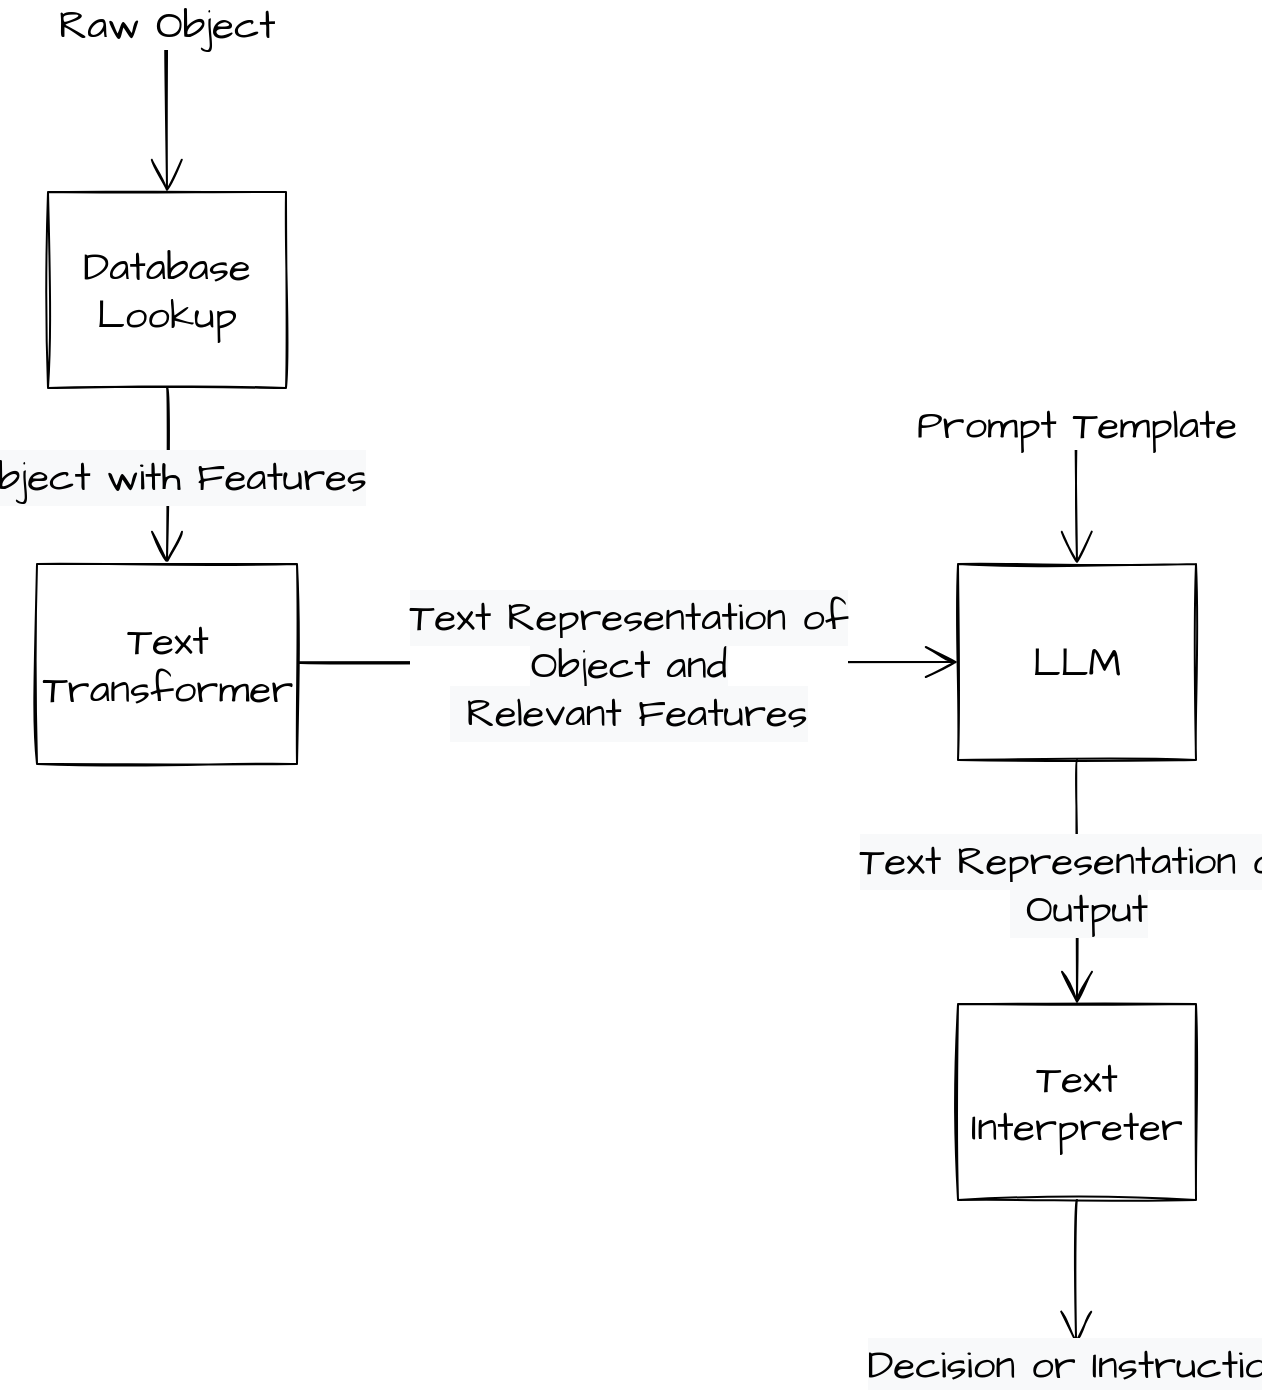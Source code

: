 <mxfile version="21.3.0" type="device" pages="5">
  <diagram id="XVRWECPwFsZ3XNQlCZNJ" name="Textification">
    <mxGraphModel dx="3244" dy="1973" grid="1" gridSize="10" guides="1" tooltips="1" connect="1" arrows="1" fold="1" page="1" pageScale="1" pageWidth="850" pageHeight="1100" math="0" shadow="0">
      <root>
        <mxCell id="0" />
        <mxCell id="1" parent="0" />
        <mxCell id="50K2IJPDEkA-YNfh52wV-1" value="Database Lookup" style="rounded=0;whiteSpace=wrap;html=1;sketch=1;hachureGap=4;pointerEvents=0;fontFamily=Architects Daughter;fontSource=https%3A%2F%2Ffonts.googleapis.com%2Fcss%3Ffamily%3DArchitects%2BDaughter;fontSize=20;" parent="1" vertex="1">
          <mxGeometry x="-940" y="84" width="119" height="98" as="geometry" />
        </mxCell>
        <mxCell id="50K2IJPDEkA-YNfh52wV-2" style="edgeStyle=none;curved=1;rounded=0;sketch=1;hachureGap=4;orthogonalLoop=1;jettySize=auto;html=1;fontFamily=Architects Daughter;fontSource=https%3A%2F%2Ffonts.googleapis.com%2Fcss%3Ffamily%3DArchitects%2BDaughter;fontSize=16;endArrow=open;startSize=14;endSize=14;sourcePerimeterSpacing=8;targetPerimeterSpacing=8;exitX=1;exitY=0.5;exitDx=0;exitDy=0;entryX=0;entryY=0.5;entryDx=0;entryDy=0;" parent="1" target="fdR8Vzslrn4IszSsQd6t-5" edge="1">
          <mxGeometry relative="1" as="geometry">
            <mxPoint x="-821" y="319.09" as="sourcePoint" />
            <mxPoint x="-273.5" y="319.98" as="targetPoint" />
          </mxGeometry>
        </mxCell>
        <mxCell id="fdR8Vzslrn4IszSsQd6t-6" value="&lt;span style=&quot;font-family: &amp;#34;architects daughter&amp;#34; ; font-size: 20px ; background-color: rgb(248 , 249 , 250)&quot;&gt;Text Representation of&lt;br&gt;Object and&lt;br&gt;&amp;nbsp;Relevant Features&lt;/span&gt;" style="edgeLabel;html=1;align=center;verticalAlign=middle;resizable=0;points=[];" parent="50K2IJPDEkA-YNfh52wV-2" vertex="1" connectable="0">
          <mxGeometry x="0.059" y="2" relative="1" as="geometry">
            <mxPoint x="-7" y="3" as="offset" />
          </mxGeometry>
        </mxCell>
        <mxCell id="50K2IJPDEkA-YNfh52wV-6" value="&lt;span style=&quot;font-size: 20px ; background-color: rgb(248 , 249 , 250)&quot;&gt;Object with Features&lt;/span&gt;" style="edgeStyle=none;curved=1;rounded=0;sketch=1;hachureGap=4;orthogonalLoop=1;jettySize=auto;html=1;fontFamily=Architects Daughter;fontSource=https%3A%2F%2Ffonts.googleapis.com%2Fcss%3Ffamily%3DArchitects%2BDaughter;fontSize=16;endArrow=open;startSize=14;endSize=14;sourcePerimeterSpacing=8;targetPerimeterSpacing=8;exitX=0.5;exitY=1;exitDx=0;exitDy=0;entryX=0.5;entryY=0;entryDx=0;entryDy=0;" parent="1" source="50K2IJPDEkA-YNfh52wV-1" target="fdR8Vzslrn4IszSsQd6t-4" edge="1">
          <mxGeometry relative="1" as="geometry">
            <mxPoint x="-629.167" y="283.826" as="sourcePoint" />
            <mxPoint x="-870" y="301" as="targetPoint" />
          </mxGeometry>
        </mxCell>
        <mxCell id="50K2IJPDEkA-YNfh52wV-7" value="&lt;font style=&quot;font-size: 20px&quot;&gt;Raw Object&lt;/font&gt;" style="edgeStyle=none;curved=1;rounded=0;sketch=1;hachureGap=4;orthogonalLoop=1;jettySize=auto;html=1;fontFamily=Architects Daughter;fontSource=https%3A%2F%2Ffonts.googleapis.com%2Fcss%3Ffamily%3DArchitects%2BDaughter;fontSize=16;endArrow=open;startSize=14;endSize=14;sourcePerimeterSpacing=8;targetPerimeterSpacing=8;entryX=0.5;entryY=0;entryDx=0;entryDy=0;" parent="1" target="50K2IJPDEkA-YNfh52wV-1" edge="1">
          <mxGeometry x="-1.0" relative="1" as="geometry">
            <mxPoint x="-881" as="sourcePoint" />
            <mxPoint x="-786.125" y="67.75" as="targetPoint" />
            <mxPoint as="offset" />
          </mxGeometry>
        </mxCell>
        <mxCell id="fdR8Vzslrn4IszSsQd6t-4" value="Text Transformer" style="rounded=0;whiteSpace=wrap;html=1;sketch=1;hachureGap=4;pointerEvents=0;fontFamily=Architects Daughter;fontSource=https%3A%2F%2Ffonts.googleapis.com%2Fcss%3Ffamily%3DArchitects%2BDaughter;fontSize=20;" parent="1" vertex="1">
          <mxGeometry x="-945.5" y="270" width="130" height="100" as="geometry" />
        </mxCell>
        <mxCell id="fdR8Vzslrn4IszSsQd6t-5" value="LLM" style="rounded=0;whiteSpace=wrap;html=1;sketch=1;hachureGap=4;pointerEvents=0;fontFamily=Architects Daughter;fontSource=https%3A%2F%2Ffonts.googleapis.com%2Fcss%3Ffamily%3DArchitects%2BDaughter;fontSize=20;" parent="1" vertex="1">
          <mxGeometry x="-485" y="270" width="119" height="98" as="geometry" />
        </mxCell>
        <mxCell id="fdR8Vzslrn4IszSsQd6t-7" value="&lt;font style=&quot;font-size: 20px&quot;&gt;Prompt Template&lt;/font&gt;" style="edgeStyle=none;curved=1;rounded=0;sketch=1;hachureGap=4;orthogonalLoop=1;jettySize=auto;html=1;fontFamily=Architects Daughter;fontSource=https%3A%2F%2Ffonts.googleapis.com%2Fcss%3Ffamily%3DArchitects%2BDaughter;fontSize=16;endArrow=open;startSize=14;endSize=14;sourcePerimeterSpacing=8;targetPerimeterSpacing=8;entryX=0.5;entryY=0;entryDx=0;entryDy=0;" parent="1" target="fdR8Vzslrn4IszSsQd6t-5" edge="1">
          <mxGeometry x="-1.0" relative="1" as="geometry">
            <mxPoint x="-426" y="200" as="sourcePoint" />
            <mxPoint x="-945.5" y="94.0" as="targetPoint" />
            <mxPoint as="offset" />
          </mxGeometry>
        </mxCell>
        <mxCell id="fdR8Vzslrn4IszSsQd6t-10" style="edgeStyle=none;curved=1;rounded=0;sketch=1;hachureGap=4;orthogonalLoop=1;jettySize=auto;html=1;fontFamily=Architects Daughter;fontSource=https%3A%2F%2Ffonts.googleapis.com%2Fcss%3Ffamily%3DArchitects%2BDaughter;fontSize=16;endArrow=open;startSize=14;endSize=14;sourcePerimeterSpacing=8;targetPerimeterSpacing=8;exitX=0.5;exitY=1;exitDx=0;exitDy=0;entryX=0.5;entryY=0;entryDx=0;entryDy=0;" parent="1" source="fdR8Vzslrn4IszSsQd6t-5" target="fdR8Vzslrn4IszSsQd6t-12" edge="1">
          <mxGeometry relative="1" as="geometry">
            <mxPoint x="-404.59" y="400" as="sourcePoint" />
            <mxPoint x="-426" y="490" as="targetPoint" />
          </mxGeometry>
        </mxCell>
        <mxCell id="fdR8Vzslrn4IszSsQd6t-11" value="&lt;span style=&quot;font-family: &amp;#34;architects daughter&amp;#34; ; font-size: 20px ; background-color: rgb(248 , 249 , 250)&quot;&gt;Text Representation of&lt;br&gt;&amp;nbsp;Output&lt;br&gt;&lt;/span&gt;" style="edgeLabel;html=1;align=center;verticalAlign=middle;resizable=0;points=[];" parent="fdR8Vzslrn4IszSsQd6t-10" vertex="1" connectable="0">
          <mxGeometry x="0.059" y="2" relative="1" as="geometry">
            <mxPoint x="-2" y="-3" as="offset" />
          </mxGeometry>
        </mxCell>
        <mxCell id="fdR8Vzslrn4IszSsQd6t-12" value="Text Interpreter" style="rounded=0;whiteSpace=wrap;html=1;sketch=1;hachureGap=4;pointerEvents=0;fontFamily=Architects Daughter;fontSource=https%3A%2F%2Ffonts.googleapis.com%2Fcss%3Ffamily%3DArchitects%2BDaughter;fontSize=20;" parent="1" vertex="1">
          <mxGeometry x="-485" y="490" width="119" height="98" as="geometry" />
        </mxCell>
        <mxCell id="fdR8Vzslrn4IszSsQd6t-13" style="edgeStyle=none;curved=1;rounded=0;sketch=1;hachureGap=4;orthogonalLoop=1;jettySize=auto;html=1;fontFamily=Architects Daughter;fontSource=https%3A%2F%2Ffonts.googleapis.com%2Fcss%3Ffamily%3DArchitects%2BDaughter;fontSize=16;endArrow=open;startSize=14;endSize=14;sourcePerimeterSpacing=8;targetPerimeterSpacing=8;exitX=0.5;exitY=1;exitDx=0;exitDy=0;" parent="1" source="fdR8Vzslrn4IszSsQd6t-12" edge="1">
          <mxGeometry relative="1" as="geometry">
            <mxPoint x="-426" y="600" as="sourcePoint" />
            <mxPoint x="-426" y="660" as="targetPoint" />
          </mxGeometry>
        </mxCell>
        <mxCell id="fdR8Vzslrn4IszSsQd6t-14" value="&lt;span style=&quot;font-family: &amp;#34;architects daughter&amp;#34; ; font-size: 20px ; background-color: rgb(248 , 249 , 250)&quot;&gt;Decision or Instruction&lt;br&gt;&lt;/span&gt;" style="edgeLabel;html=1;align=center;verticalAlign=middle;resizable=0;points=[];" parent="fdR8Vzslrn4IszSsQd6t-13" vertex="1" connectable="0">
          <mxGeometry x="0.059" y="2" relative="1" as="geometry">
            <mxPoint x="-2" y="44" as="offset" />
          </mxGeometry>
        </mxCell>
      </root>
    </mxGraphModel>
  </diagram>
  <diagram id="xZ4x3O8vc7FCo3dS0iLe" name="One Pass LLM">
    <mxGraphModel dx="4017" dy="2410" grid="1" gridSize="10" guides="1" tooltips="1" connect="1" arrows="1" fold="1" page="1" pageScale="1" pageWidth="850" pageHeight="1100" math="0" shadow="0">
      <root>
        <mxCell id="0" />
        <mxCell id="1" parent="0" />
        <mxCell id="673d43Jcev6r_j0buajz-75" value="&lt;span style=&quot;font-size: 20px; background-color: rgb(248, 249, 250);&quot;&gt;Instruction&lt;/span&gt;" style="edgeStyle=none;curved=1;rounded=0;sketch=1;hachureGap=4;orthogonalLoop=1;jettySize=auto;html=1;fontFamily=Architects Daughter;fontSource=https%3A%2F%2Ffonts.googleapis.com%2Fcss%3Ffamily%3DArchitects%2BDaughter;fontSize=16;endArrow=open;startSize=14;endSize=14;sourcePerimeterSpacing=8;targetPerimeterSpacing=8;entryX=0.5;entryY=0;entryDx=0;entryDy=0;" edge="1" parent="1" target="673d43Jcev6r_j0buajz-81">
          <mxGeometry x="-1" y="12" relative="1" as="geometry">
            <mxPoint x="-1141" y="-330" as="sourcePoint" />
            <mxPoint x="-1141.48" y="-112" as="targetPoint" />
            <mxPoint x="-11" y="-12" as="offset" />
          </mxGeometry>
        </mxCell>
        <mxCell id="673d43Jcev6r_j0buajz-76" value="&lt;span style=&quot;font-family: &amp;quot;architects daughter&amp;quot; ; font-size: 20px&quot;&gt;Search API&lt;/span&gt;" style="shape=cylinder3;whiteSpace=wrap;html=1;boundedLbl=1;backgroundOutline=1;size=15;" vertex="1" parent="1">
          <mxGeometry x="-975.5" y="-270" width="109.5" height="60" as="geometry" />
        </mxCell>
        <mxCell id="673d43Jcev6r_j0buajz-78" value="LLM" style="rounded=0;whiteSpace=wrap;html=1;sketch=1;hachureGap=4;pointerEvents=0;fontFamily=Architects Daughter;fontSource=https%3A%2F%2Ffonts.googleapis.com%2Fcss%3Ffamily%3DArchitects%2BDaughter;fontSize=20;" vertex="1" parent="1">
          <mxGeometry x="-1181" y="-150" width="80" height="60" as="geometry" />
        </mxCell>
        <mxCell id="673d43Jcev6r_j0buajz-81" value="Prompt Manager" style="rounded=0;whiteSpace=wrap;html=1;sketch=1;hachureGap=4;pointerEvents=0;fontFamily=Architects Daughter;fontSource=https%3A%2F%2Ffonts.googleapis.com%2Fcss%3Ffamily%3DArchitects%2BDaughter;fontSize=20;" vertex="1" parent="1">
          <mxGeometry x="-1200" y="-270" width="119" height="60" as="geometry" />
        </mxCell>
        <mxCell id="673d43Jcev6r_j0buajz-82" value="Prompt" style="edgeStyle=none;curved=1;rounded=0;sketch=1;hachureGap=4;orthogonalLoop=1;jettySize=auto;html=1;fontFamily=Architects Daughter;fontSource=https%3A%2F%2Ffonts.googleapis.com%2Fcss%3Ffamily%3DArchitects%2BDaughter;fontSize=16;endArrow=open;startSize=14;endSize=14;sourcePerimeterSpacing=8;targetPerimeterSpacing=8;entryX=0.5;entryY=0;entryDx=0;entryDy=0;" edge="1" parent="1" target="673d43Jcev6r_j0buajz-78">
          <mxGeometry x="-0.029" y="14" relative="1" as="geometry">
            <mxPoint x="-1140.5" y="-210" as="sourcePoint" />
            <mxPoint x="-1131" y="-40" as="targetPoint" />
            <mxPoint as="offset" />
          </mxGeometry>
        </mxCell>
        <mxCell id="673d43Jcev6r_j0buajz-84" value="Final Output" style="edgeStyle=none;curved=1;rounded=0;sketch=1;hachureGap=4;orthogonalLoop=1;jettySize=auto;html=1;fontFamily=Architects Daughter;fontSource=https%3A%2F%2Ffonts.googleapis.com%2Fcss%3Ffamily%3DArchitects%2BDaughter;fontSize=16;endArrow=open;startSize=14;endSize=14;sourcePerimeterSpacing=8;targetPerimeterSpacing=8;exitX=0.5;exitY=1;exitDx=0;exitDy=0;" edge="1" parent="1" source="673d43Jcev6r_j0buajz-78">
          <mxGeometry x="1" y="20" relative="1" as="geometry">
            <mxPoint x="-1140.75" y="10" as="sourcePoint" />
            <mxPoint x="-1140.5" y="-40" as="targetPoint" />
            <mxPoint x="-20" y="20" as="offset" />
          </mxGeometry>
        </mxCell>
        <mxCell id="673d43Jcev6r_j0buajz-88" value="Search&lt;br&gt;Response" style="edgeStyle=none;curved=1;rounded=0;sketch=1;hachureGap=4;orthogonalLoop=1;jettySize=auto;html=1;fontFamily=Architects Daughter;fontSource=https%3A%2F%2Ffonts.googleapis.com%2Fcss%3Ffamily%3DArchitects%2BDaughter;fontSize=16;endArrow=open;startSize=14;endSize=14;sourcePerimeterSpacing=8;targetPerimeterSpacing=8;entryX=1;entryY=0.5;entryDx=0;entryDy=0;exitX=0;exitY=0.5;exitDx=0;exitDy=0;exitPerimeter=0;" edge="1" parent="1" source="673d43Jcev6r_j0buajz-76" target="673d43Jcev6r_j0buajz-81">
          <mxGeometry x="-0.052" y="-30" relative="1" as="geometry">
            <mxPoint x="-1130.5" y="-200" as="sourcePoint" />
            <mxPoint x="-1130.5" y="-140" as="targetPoint" />
            <mxPoint x="1" as="offset" />
          </mxGeometry>
        </mxCell>
        <mxCell id="673d43Jcev6r_j0buajz-89" value="Human&lt;span style=&quot;font-size: 20px; background-color: rgb(248, 249, 250);&quot;&gt;&lt;br&gt;&lt;/span&gt;" style="edgeStyle=none;curved=1;rounded=0;sketch=1;hachureGap=4;orthogonalLoop=1;jettySize=auto;html=1;fontFamily=Architects Daughter;fontSource=https%3A%2F%2Ffonts.googleapis.com%2Fcss%3Ffamily%3DArchitects%2BDaughter;fontSize=16;endArrow=open;startSize=14;endSize=14;sourcePerimeterSpacing=8;targetPerimeterSpacing=8;entryX=0.5;entryY=0;entryDx=0;entryDy=0;entryPerimeter=0;" edge="1" parent="1" target="673d43Jcev6r_j0buajz-76">
          <mxGeometry x="-1" y="12" relative="1" as="geometry">
            <mxPoint x="-920.5" y="-320" as="sourcePoint" />
            <mxPoint x="-1130.5" y="-260" as="targetPoint" />
            <mxPoint x="-11" y="-12" as="offset" />
          </mxGeometry>
        </mxCell>
      </root>
    </mxGraphModel>
  </diagram>
  <diagram id="7A-WRucZo2QBYcA-pz3u" name="Hybrid">
    <mxGraphModel dx="2588" dy="2083" grid="1" gridSize="10" guides="1" tooltips="1" connect="1" arrows="1" fold="1" page="1" pageScale="1" pageWidth="850" pageHeight="1100" math="0" shadow="0">
      <root>
        <mxCell id="0" />
        <mxCell id="1" parent="0" />
        <mxCell id="zq8nuCGZuLnOZu_JbU8t-59" value="&lt;span style=&quot;font-size: 20px; background-color: rgb(248, 249, 250);&quot;&gt;Instruction&lt;/span&gt;" style="edgeStyle=none;curved=1;rounded=0;sketch=1;hachureGap=4;orthogonalLoop=1;jettySize=auto;html=1;fontFamily=Architects Daughter;fontSource=https%3A%2F%2Ffonts.googleapis.com%2Fcss%3Ffamily%3DArchitects%2BDaughter;fontSize=16;endArrow=open;startSize=14;endSize=14;sourcePerimeterSpacing=8;targetPerimeterSpacing=8;entryX=0.5;entryY=0;entryDx=0;entryDy=0;" edge="1" parent="1" target="zq8nuCGZuLnOZu_JbU8t-62">
          <mxGeometry x="-1" y="12" relative="1" as="geometry">
            <mxPoint x="-541" y="-320" as="sourcePoint" />
            <mxPoint x="-541.48" y="-102" as="targetPoint" />
            <mxPoint x="-11" y="-12" as="offset" />
          </mxGeometry>
        </mxCell>
        <mxCell id="zq8nuCGZuLnOZu_JbU8t-60" value="&lt;span style=&quot;font-family: &amp;quot;architects daughter&amp;quot; ; font-size: 20px&quot;&gt;Search API&lt;/span&gt;" style="shape=cylinder3;whiteSpace=wrap;html=1;boundedLbl=1;backgroundOutline=1;size=15;" vertex="1" parent="1">
          <mxGeometry x="-370.5" y="-60" width="109.5" height="60" as="geometry" />
        </mxCell>
        <mxCell id="zq8nuCGZuLnOZu_JbU8t-61" value="LLM" style="rounded=0;whiteSpace=wrap;html=1;sketch=1;hachureGap=4;pointerEvents=0;fontFamily=Architects Daughter;fontSource=https%3A%2F%2Ffonts.googleapis.com%2Fcss%3Ffamily%3DArchitects%2BDaughter;fontSize=20;" vertex="1" parent="1">
          <mxGeometry x="-581" y="-140" width="80" height="60" as="geometry" />
        </mxCell>
        <mxCell id="zq8nuCGZuLnOZu_JbU8t-62" value="Prompt Manager" style="rounded=0;whiteSpace=wrap;html=1;sketch=1;hachureGap=4;pointerEvents=0;fontFamily=Architects Daughter;fontSource=https%3A%2F%2Ffonts.googleapis.com%2Fcss%3Ffamily%3DArchitects%2BDaughter;fontSize=20;" vertex="1" parent="1">
          <mxGeometry x="-600" y="-260" width="119" height="60" as="geometry" />
        </mxCell>
        <mxCell id="zq8nuCGZuLnOZu_JbU8t-63" value="Prompt" style="edgeStyle=none;curved=1;rounded=0;sketch=1;hachureGap=4;orthogonalLoop=1;jettySize=auto;html=1;fontFamily=Architects Daughter;fontSource=https%3A%2F%2Ffonts.googleapis.com%2Fcss%3Ffamily%3DArchitects%2BDaughter;fontSize=16;endArrow=open;startSize=14;endSize=14;sourcePerimeterSpacing=8;targetPerimeterSpacing=8;entryX=0.5;entryY=0;entryDx=0;entryDy=0;" edge="1" parent="1" target="zq8nuCGZuLnOZu_JbU8t-61">
          <mxGeometry x="-0.029" y="14" relative="1" as="geometry">
            <mxPoint x="-540.5" y="-200" as="sourcePoint" />
            <mxPoint x="-531" y="-30" as="targetPoint" />
            <mxPoint as="offset" />
          </mxGeometry>
        </mxCell>
        <mxCell id="zq8nuCGZuLnOZu_JbU8t-64" value="Final Output" style="edgeStyle=none;curved=1;rounded=0;sketch=1;hachureGap=4;orthogonalLoop=1;jettySize=auto;html=1;fontFamily=Architects Daughter;fontSource=https%3A%2F%2Ffonts.googleapis.com%2Fcss%3Ffamily%3DArchitects%2BDaughter;fontSize=16;endArrow=open;startSize=14;endSize=14;sourcePerimeterSpacing=8;targetPerimeterSpacing=8;exitX=0.5;exitY=1;exitDx=0;exitDy=0;" edge="1" parent="1" source="zq8nuCGZuLnOZu_JbU8t-61">
          <mxGeometry x="1" y="20" relative="1" as="geometry">
            <mxPoint x="-540.75" y="20" as="sourcePoint" />
            <mxPoint x="-540.5" y="-30" as="targetPoint" />
            <mxPoint x="-20" y="20" as="offset" />
          </mxGeometry>
        </mxCell>
        <mxCell id="zq8nuCGZuLnOZu_JbU8t-65" value="Search&lt;br&gt;Response" style="edgeStyle=none;curved=1;rounded=0;sketch=1;hachureGap=4;orthogonalLoop=1;jettySize=auto;html=1;fontFamily=Architects Daughter;fontSource=https%3A%2F%2Ffonts.googleapis.com%2Fcss%3Ffamily%3DArchitects%2BDaughter;fontSize=16;endArrow=open;startSize=14;endSize=14;sourcePerimeterSpacing=8;targetPerimeterSpacing=8;entryX=1;entryY=0.5;entryDx=0;entryDy=0;exitX=0;exitY=0.5;exitDx=0;exitDy=0;exitPerimeter=0;" edge="1" parent="1" source="zq8nuCGZuLnOZu_JbU8t-60" target="zq8nuCGZuLnOZu_JbU8t-62">
          <mxGeometry x="-0.051" y="19" relative="1" as="geometry">
            <mxPoint x="-530.5" y="-190" as="sourcePoint" />
            <mxPoint x="-530.5" y="-130" as="targetPoint" />
            <mxPoint x="1" as="offset" />
          </mxGeometry>
        </mxCell>
        <mxCell id="zq8nuCGZuLnOZu_JbU8t-66" value="LLM&lt;br&gt;Generated&lt;br&gt;Query" style="edgeStyle=none;curved=1;rounded=0;sketch=1;hachureGap=4;orthogonalLoop=1;jettySize=auto;html=1;fontFamily=Architects Daughter;fontSource=https%3A%2F%2Ffonts.googleapis.com%2Fcss%3Ffamily%3DArchitects%2BDaughter;fontSize=16;endArrow=open;startSize=14;endSize=14;sourcePerimeterSpacing=8;targetPerimeterSpacing=8;entryX=0.5;entryY=0;entryDx=0;entryDy=0;exitX=0.5;exitY=1;exitDx=0;exitDy=0;entryPerimeter=0;" edge="1" parent="1" source="zq8nuCGZuLnOZu_JbU8t-67" target="zq8nuCGZuLnOZu_JbU8t-60">
          <mxGeometry x="0.143" y="51" relative="1" as="geometry">
            <mxPoint x="-315.75" y="-120" as="sourcePoint" />
            <mxPoint x="-471" y="-220" as="targetPoint" />
            <mxPoint as="offset" />
          </mxGeometry>
        </mxCell>
        <mxCell id="zq8nuCGZuLnOZu_JbU8t-67" value="LLM" style="rounded=0;whiteSpace=wrap;html=1;sketch=1;hachureGap=4;pointerEvents=0;fontFamily=Architects Daughter;fontSource=https%3A%2F%2Ffonts.googleapis.com%2Fcss%3Ffamily%3DArchitects%2BDaughter;fontSize=20;" vertex="1" parent="1">
          <mxGeometry x="-355.75" y="-180" width="80" height="60" as="geometry" />
        </mxCell>
        <mxCell id="zq8nuCGZuLnOZu_JbU8t-68" value="Prompt Manager" style="rounded=0;whiteSpace=wrap;html=1;sketch=1;hachureGap=4;pointerEvents=0;fontFamily=Architects Daughter;fontSource=https%3A%2F%2Ffonts.googleapis.com%2Fcss%3Ffamily%3DArchitects%2BDaughter;fontSize=20;" vertex="1" parent="1">
          <mxGeometry x="-375.25" y="-300" width="119" height="60" as="geometry" />
        </mxCell>
        <mxCell id="zq8nuCGZuLnOZu_JbU8t-69" value="Prompt" style="edgeStyle=none;curved=1;rounded=0;sketch=1;hachureGap=4;orthogonalLoop=1;jettySize=auto;html=1;fontFamily=Architects Daughter;fontSource=https%3A%2F%2Ffonts.googleapis.com%2Fcss%3Ffamily%3DArchitects%2BDaughter;fontSize=16;endArrow=open;startSize=14;endSize=14;sourcePerimeterSpacing=8;targetPerimeterSpacing=8;exitX=0.5;exitY=1;exitDx=0;exitDy=0;entryX=0.5;entryY=0;entryDx=0;entryDy=0;" edge="1" parent="1" source="zq8nuCGZuLnOZu_JbU8t-68" target="zq8nuCGZuLnOZu_JbU8t-67">
          <mxGeometry x="-0.029" y="14" relative="1" as="geometry">
            <mxPoint x="-306" y="-215" as="sourcePoint" />
            <mxPoint x="-306" y="-170" as="targetPoint" />
            <mxPoint as="offset" />
          </mxGeometry>
        </mxCell>
        <mxCell id="zq8nuCGZuLnOZu_JbU8t-70" value="" style="edgeStyle=none;curved=1;rounded=0;sketch=1;hachureGap=4;orthogonalLoop=1;jettySize=auto;html=1;fontFamily=Architects Daughter;fontSource=https%3A%2F%2Ffonts.googleapis.com%2Fcss%3Ffamily%3DArchitects%2BDaughter;fontSize=16;endArrow=open;startSize=14;endSize=14;sourcePerimeterSpacing=8;targetPerimeterSpacing=8;entryX=0.5;entryY=0;entryDx=0;entryDy=0;" edge="1" parent="1" target="zq8nuCGZuLnOZu_JbU8t-68">
          <mxGeometry x="-1" y="12" relative="1" as="geometry">
            <mxPoint x="-480" y="-330" as="sourcePoint" />
            <mxPoint x="-530" y="-250" as="targetPoint" />
            <mxPoint x="-11" y="-12" as="offset" />
            <Array as="points">
              <mxPoint x="-400" y="-350" />
            </Array>
          </mxGeometry>
        </mxCell>
      </root>
    </mxGraphModel>
  </diagram>
  <diagram id="BWT1ZtqrkAN30aOv5pxk" name="End-to-End Agent">
    <mxGraphModel dx="1986" dy="2223" grid="1" gridSize="10" guides="1" tooltips="1" connect="1" arrows="1" fold="1" page="1" pageScale="1" pageWidth="850" pageHeight="1100" math="0" shadow="0">
      <root>
        <mxCell id="0" />
        <mxCell id="1" parent="0" />
        <mxCell id="oELKK84i5o264gfww9yj-4" value="Instruction" style="edgeStyle=none;curved=1;rounded=0;sketch=1;hachureGap=4;orthogonalLoop=1;jettySize=auto;html=1;fontFamily=Architects Daughter;fontSource=https%3A%2F%2Ffonts.googleapis.com%2Fcss%3Ffamily%3DArchitects%2BDaughter;fontSize=16;endArrow=open;startSize=14;endSize=14;sourcePerimeterSpacing=8;targetPerimeterSpacing=8;entryX=0.5;entryY=0;entryDx=0;entryDy=0;" edge="1" parent="1" target="oELKK84i5o264gfww9yj-10">
          <mxGeometry x="-1" y="12" relative="1" as="geometry">
            <mxPoint x="66" y="-410" as="sourcePoint" />
            <mxPoint x="64.52" y="-212" as="targetPoint" />
            <mxPoint x="-11" y="-12" as="offset" />
          </mxGeometry>
        </mxCell>
        <mxCell id="oELKK84i5o264gfww9yj-5" value="&lt;span style=&quot;font-family: &amp;quot;architects daughter&amp;quot; ; font-size: 20px&quot;&gt;Search API&lt;/span&gt;" style="shape=cylinder3;whiteSpace=wrap;html=1;boundedLbl=1;backgroundOutline=1;size=15;" vertex="1" parent="1">
          <mxGeometry x="245" y="-150" width="109.5" height="60" as="geometry" />
        </mxCell>
        <mxCell id="oELKK84i5o264gfww9yj-6" value="LLM&lt;br&gt;Generated&lt;br&gt;Query" style="edgeStyle=none;curved=1;rounded=0;sketch=1;hachureGap=4;orthogonalLoop=1;jettySize=auto;html=1;fontFamily=Architects Daughter;fontSource=https%3A%2F%2Ffonts.googleapis.com%2Fcss%3Ffamily%3DArchitects%2BDaughter;fontSize=16;endArrow=open;startSize=14;endSize=14;sourcePerimeterSpacing=8;targetPerimeterSpacing=8;entryX=0;entryY=0.5;entryDx=0;entryDy=0;entryPerimeter=0;exitX=1;exitY=0.5;exitDx=0;exitDy=0;" edge="1" parent="1" source="oELKK84i5o264gfww9yj-8" target="oELKK84i5o264gfww9yj-5">
          <mxGeometry x="0.004" y="14" relative="1" as="geometry">
            <mxPoint x="65" y="-90" as="sourcePoint" />
            <mxPoint x="275" y="140" as="targetPoint" />
            <mxPoint as="offset" />
          </mxGeometry>
        </mxCell>
        <mxCell id="oELKK84i5o264gfww9yj-7" value="LLM" style="rounded=0;whiteSpace=wrap;html=1;sketch=1;hachureGap=4;pointerEvents=0;fontFamily=Architects Daughter;fontSource=https%3A%2F%2Ffonts.googleapis.com%2Fcss%3Ffamily%3DArchitects%2BDaughter;fontSize=20;" vertex="1" parent="1">
          <mxGeometry x="25" y="-250" width="80" height="60" as="geometry" />
        </mxCell>
        <mxCell id="oELKK84i5o264gfww9yj-8" value="LLM Output Manager" style="rounded=0;whiteSpace=wrap;html=1;sketch=1;hachureGap=4;pointerEvents=0;fontFamily=Architects Daughter;fontSource=https%3A%2F%2Ffonts.googleapis.com%2Fcss%3Ffamily%3DArchitects%2BDaughter;fontSize=20;" vertex="1" parent="1">
          <mxGeometry x="5.5" y="-150" width="119.5" height="60" as="geometry" />
        </mxCell>
        <mxCell id="oELKK84i5o264gfww9yj-9" value="Raw LLM Output" style="edgeStyle=none;curved=1;rounded=0;sketch=1;hachureGap=4;orthogonalLoop=1;jettySize=auto;html=1;fontFamily=Architects Daughter;fontSource=https%3A%2F%2Ffonts.googleapis.com%2Fcss%3Ffamily%3DArchitects%2BDaughter;fontSize=16;endArrow=open;startSize=14;endSize=14;sourcePerimeterSpacing=8;targetPerimeterSpacing=8;exitX=0.5;exitY=1;exitDx=0;exitDy=0;entryX=0.5;entryY=0;entryDx=0;entryDy=0;" edge="1" parent="1" source="oELKK84i5o264gfww9yj-7" target="oELKK84i5o264gfww9yj-8">
          <mxGeometry x="-0.029" y="14" relative="1" as="geometry">
            <mxPoint x="105" y="-190" as="sourcePoint" />
            <mxPoint x="65" y="-150" as="targetPoint" />
            <mxPoint as="offset" />
          </mxGeometry>
        </mxCell>
        <mxCell id="oELKK84i5o264gfww9yj-10" value="Prompt Manager" style="rounded=0;whiteSpace=wrap;html=1;sketch=1;hachureGap=4;pointerEvents=0;fontFamily=Architects Daughter;fontSource=https%3A%2F%2Ffonts.googleapis.com%2Fcss%3Ffamily%3DArchitects%2BDaughter;fontSize=20;" vertex="1" parent="1">
          <mxGeometry x="6" y="-370" width="119" height="60" as="geometry" />
        </mxCell>
        <mxCell id="oELKK84i5o264gfww9yj-11" value="Prompt" style="edgeStyle=none;curved=1;rounded=0;sketch=1;hachureGap=4;orthogonalLoop=1;jettySize=auto;html=1;fontFamily=Architects Daughter;fontSource=https%3A%2F%2Ffonts.googleapis.com%2Fcss%3Ffamily%3DArchitects%2BDaughter;fontSize=16;endArrow=open;startSize=14;endSize=14;sourcePerimeterSpacing=8;targetPerimeterSpacing=8;exitX=0.5;exitY=1;exitDx=0;exitDy=0;entryX=0.5;entryY=0;entryDx=0;entryDy=0;" edge="1" parent="1" source="oELKK84i5o264gfww9yj-10" target="oELKK84i5o264gfww9yj-7">
          <mxGeometry x="-0.029" y="14" relative="1" as="geometry">
            <mxPoint x="75" y="-180" as="sourcePoint" />
            <mxPoint x="75" y="-140" as="targetPoint" />
            <mxPoint as="offset" />
          </mxGeometry>
        </mxCell>
        <mxCell id="oELKK84i5o264gfww9yj-12" value="Search&lt;br&gt;Response" style="edgeStyle=none;curved=1;rounded=0;sketch=1;hachureGap=4;orthogonalLoop=1;jettySize=auto;html=1;fontFamily=Architects Daughter;fontSource=https%3A%2F%2Ffonts.googleapis.com%2Fcss%3Ffamily%3DArchitects%2BDaughter;fontSize=16;endArrow=open;startSize=14;endSize=14;sourcePerimeterSpacing=8;targetPerimeterSpacing=8;exitX=0.5;exitY=0;exitDx=0;exitDy=0;entryX=0.5;entryY=0;entryDx=0;entryDy=0;exitPerimeter=0;" edge="1" parent="1" source="oELKK84i5o264gfww9yj-5" target="oELKK84i5o264gfww9yj-10">
          <mxGeometry x="-0.032" y="14" relative="1" as="geometry">
            <mxPoint x="76" y="-300" as="sourcePoint" />
            <mxPoint x="75" y="-240" as="targetPoint" />
            <mxPoint as="offset" />
            <Array as="points">
              <mxPoint x="265" y="-460" />
            </Array>
          </mxGeometry>
        </mxCell>
        <mxCell id="oELKK84i5o264gfww9yj-13" value="Final Output" style="edgeStyle=none;curved=1;rounded=0;sketch=1;hachureGap=4;orthogonalLoop=1;jettySize=auto;html=1;fontFamily=Architects Daughter;fontSource=https%3A%2F%2Ffonts.googleapis.com%2Fcss%3Ffamily%3DArchitects%2BDaughter;fontSize=16;endArrow=open;startSize=14;endSize=14;sourcePerimeterSpacing=8;targetPerimeterSpacing=8;exitX=0.5;exitY=1;exitDx=0;exitDy=0;" edge="1" parent="1" source="oELKK84i5o264gfww9yj-8">
          <mxGeometry x="1" y="20" relative="1" as="geometry">
            <mxPoint x="75" y="-180" as="sourcePoint" />
            <mxPoint x="65" y="-50" as="targetPoint" />
            <mxPoint x="-20" y="20" as="offset" />
          </mxGeometry>
        </mxCell>
      </root>
    </mxGraphModel>
  </diagram>
  <diagram id="JFSonXXxCRF9d0Ec09dQ" name="Page-5">
    <mxGraphModel dx="4017" dy="2410" grid="1" gridSize="10" guides="1" tooltips="1" connect="1" arrows="1" fold="1" page="1" pageScale="1" pageWidth="850" pageHeight="1100" math="0" shadow="0">
      <root>
        <mxCell id="0" />
        <mxCell id="1" parent="0" />
        <mxCell id="Im3bddwhSLV_7xXRqDoF-1" style="edgeStyle=orthogonalEdgeStyle;rounded=0;orthogonalLoop=1;jettySize=auto;html=1;exitX=1;exitY=0.5;exitDx=0;exitDy=0;entryX=0;entryY=0.5;entryDx=0;entryDy=0;strokeWidth=10;" edge="1" parent="1" source="Im3bddwhSLV_7xXRqDoF-2" target="Im3bddwhSLV_7xXRqDoF-23">
          <mxGeometry relative="1" as="geometry" />
        </mxCell>
        <mxCell id="Im3bddwhSLV_7xXRqDoF-2" value="&lt;b style=&quot;border-color: var(--border-color); font-family: &amp;quot;Architects Daughter&amp;quot;;&quot;&gt;&lt;font style=&quot;border-color: var(--border-color); font-size: 30px;&quot;&gt;One Pass LLM&lt;br&gt;&lt;br&gt;&lt;br&gt;&lt;br&gt;&lt;br&gt;&lt;br&gt;&lt;br&gt;&lt;br&gt;&lt;br&gt;&lt;br&gt;&lt;br&gt;&lt;br style=&quot;border-color: var(--border-color);&quot;&gt;&lt;/font&gt;&lt;/b&gt;" style="rounded=0;whiteSpace=wrap;html=1;" vertex="1" parent="1">
          <mxGeometry x="-1220" y="-530" width="430" height="530" as="geometry" />
        </mxCell>
        <mxCell id="Im3bddwhSLV_7xXRqDoF-3" value="&lt;span style=&quot;color: rgb(0, 0, 0); font-family: &amp;quot;Architects Daughter&amp;quot;; font-style: normal; font-variant-ligatures: normal; font-variant-caps: normal; letter-spacing: normal; orphans: 2; text-align: center; text-indent: 0px; text-transform: none; widows: 2; word-spacing: 0px; -webkit-text-stroke-width: 0px; background-color: rgb(255, 255, 255); text-decoration-thickness: initial; text-decoration-style: initial; text-decoration-color: initial; float: none; display: inline !important;&quot;&gt;&lt;br&gt;&lt;b style=&quot;&quot;&gt;&lt;font style=&quot;font-size: 30px;&quot;&gt;End-to-End Agent&lt;br&gt;&lt;/font&gt;&lt;/b&gt;&lt;br&gt;&lt;br&gt;&lt;br&gt;&lt;br&gt;&lt;br&gt;&lt;br&gt;&lt;br&gt;&lt;br&gt;&lt;br&gt;&lt;br&gt;&lt;br&gt;&lt;br&gt;&lt;br&gt;&lt;br&gt;&lt;br&gt;&lt;br&gt;&lt;br&gt;&lt;br&gt;&lt;br&gt;&lt;br&gt;&lt;br&gt;&lt;br&gt;&lt;br&gt;&lt;br&gt;&lt;br&gt;&lt;br&gt;&lt;br&gt;&lt;br&gt;&lt;br&gt;&lt;br&gt;&lt;/span&gt;" style="rounded=0;whiteSpace=wrap;html=1;" vertex="1" parent="1">
          <mxGeometry x="-40" y="-530" width="430" height="530" as="geometry" />
        </mxCell>
        <mxCell id="Im3bddwhSLV_7xXRqDoF-4" value="Instruction" style="edgeStyle=none;curved=1;rounded=0;sketch=1;hachureGap=4;orthogonalLoop=1;jettySize=auto;html=1;fontFamily=Architects Daughter;fontSource=https%3A%2F%2Ffonts.googleapis.com%2Fcss%3Ffamily%3DArchitects%2BDaughter;fontSize=16;endArrow=open;startSize=14;endSize=14;sourcePerimeterSpacing=8;targetPerimeterSpacing=8;entryX=0.5;entryY=0;entryDx=0;entryDy=0;" edge="1" parent="1" target="Im3bddwhSLV_7xXRqDoF-10">
          <mxGeometry x="-1" y="12" relative="1" as="geometry">
            <mxPoint x="66" y="-410" as="sourcePoint" />
            <mxPoint x="64.52" y="-212" as="targetPoint" />
            <mxPoint x="-11" y="-12" as="offset" />
          </mxGeometry>
        </mxCell>
        <mxCell id="Im3bddwhSLV_7xXRqDoF-5" value="&lt;span style=&quot;font-family: &amp;quot;architects daughter&amp;quot; ; font-size: 20px&quot;&gt;Search API&lt;/span&gt;" style="shape=cylinder3;whiteSpace=wrap;html=1;boundedLbl=1;backgroundOutline=1;size=15;" vertex="1" parent="1">
          <mxGeometry x="245" y="-150" width="109.5" height="60" as="geometry" />
        </mxCell>
        <mxCell id="Im3bddwhSLV_7xXRqDoF-6" value="LLM&lt;br&gt;Generated&lt;br&gt;Query" style="edgeStyle=none;curved=1;rounded=0;sketch=1;hachureGap=4;orthogonalLoop=1;jettySize=auto;html=1;fontFamily=Architects Daughter;fontSource=https%3A%2F%2Ffonts.googleapis.com%2Fcss%3Ffamily%3DArchitects%2BDaughter;fontSize=16;endArrow=open;startSize=14;endSize=14;sourcePerimeterSpacing=8;targetPerimeterSpacing=8;entryX=0;entryY=0.5;entryDx=0;entryDy=0;entryPerimeter=0;exitX=1;exitY=0.5;exitDx=0;exitDy=0;" edge="1" parent="1" source="Im3bddwhSLV_7xXRqDoF-8" target="Im3bddwhSLV_7xXRqDoF-5">
          <mxGeometry x="0.004" y="14" relative="1" as="geometry">
            <mxPoint x="65" y="-90" as="sourcePoint" />
            <mxPoint x="275" y="140" as="targetPoint" />
            <mxPoint as="offset" />
          </mxGeometry>
        </mxCell>
        <mxCell id="Im3bddwhSLV_7xXRqDoF-7" value="LLM" style="rounded=0;whiteSpace=wrap;html=1;sketch=1;hachureGap=4;pointerEvents=0;fontFamily=Architects Daughter;fontSource=https%3A%2F%2Ffonts.googleapis.com%2Fcss%3Ffamily%3DArchitects%2BDaughter;fontSize=20;" vertex="1" parent="1">
          <mxGeometry x="25" y="-250" width="80" height="60" as="geometry" />
        </mxCell>
        <mxCell id="Im3bddwhSLV_7xXRqDoF-8" value="LLM Output Manager" style="rounded=0;whiteSpace=wrap;html=1;sketch=1;hachureGap=4;pointerEvents=0;fontFamily=Architects Daughter;fontSource=https%3A%2F%2Ffonts.googleapis.com%2Fcss%3Ffamily%3DArchitects%2BDaughter;fontSize=20;" vertex="1" parent="1">
          <mxGeometry x="5.5" y="-150" width="119.5" height="60" as="geometry" />
        </mxCell>
        <mxCell id="Im3bddwhSLV_7xXRqDoF-9" value="Raw LLM Output" style="edgeStyle=none;curved=1;rounded=0;sketch=1;hachureGap=4;orthogonalLoop=1;jettySize=auto;html=1;fontFamily=Architects Daughter;fontSource=https%3A%2F%2Ffonts.googleapis.com%2Fcss%3Ffamily%3DArchitects%2BDaughter;fontSize=16;endArrow=open;startSize=14;endSize=14;sourcePerimeterSpacing=8;targetPerimeterSpacing=8;exitX=0.5;exitY=1;exitDx=0;exitDy=0;entryX=0.5;entryY=0;entryDx=0;entryDy=0;" edge="1" parent="1" source="Im3bddwhSLV_7xXRqDoF-7" target="Im3bddwhSLV_7xXRqDoF-8">
          <mxGeometry x="-0.029" y="14" relative="1" as="geometry">
            <mxPoint x="105" y="-190" as="sourcePoint" />
            <mxPoint x="65" y="-150" as="targetPoint" />
            <mxPoint as="offset" />
          </mxGeometry>
        </mxCell>
        <mxCell id="Im3bddwhSLV_7xXRqDoF-10" value="Prompt Manager" style="rounded=0;whiteSpace=wrap;html=1;sketch=1;hachureGap=4;pointerEvents=0;fontFamily=Architects Daughter;fontSource=https%3A%2F%2Ffonts.googleapis.com%2Fcss%3Ffamily%3DArchitects%2BDaughter;fontSize=20;" vertex="1" parent="1">
          <mxGeometry x="6" y="-370" width="119" height="60" as="geometry" />
        </mxCell>
        <mxCell id="Im3bddwhSLV_7xXRqDoF-11" value="Prompt" style="edgeStyle=none;curved=1;rounded=0;sketch=1;hachureGap=4;orthogonalLoop=1;jettySize=auto;html=1;fontFamily=Architects Daughter;fontSource=https%3A%2F%2Ffonts.googleapis.com%2Fcss%3Ffamily%3DArchitects%2BDaughter;fontSize=16;endArrow=open;startSize=14;endSize=14;sourcePerimeterSpacing=8;targetPerimeterSpacing=8;exitX=0.5;exitY=1;exitDx=0;exitDy=0;entryX=0.5;entryY=0;entryDx=0;entryDy=0;" edge="1" parent="1" source="Im3bddwhSLV_7xXRqDoF-10" target="Im3bddwhSLV_7xXRqDoF-7">
          <mxGeometry x="-0.029" y="14" relative="1" as="geometry">
            <mxPoint x="75" y="-180" as="sourcePoint" />
            <mxPoint x="75" y="-140" as="targetPoint" />
            <mxPoint as="offset" />
          </mxGeometry>
        </mxCell>
        <mxCell id="Im3bddwhSLV_7xXRqDoF-12" value="Search&lt;br&gt;Response" style="edgeStyle=none;curved=1;rounded=0;sketch=1;hachureGap=4;orthogonalLoop=1;jettySize=auto;html=1;fontFamily=Architects Daughter;fontSource=https%3A%2F%2Ffonts.googleapis.com%2Fcss%3Ffamily%3DArchitects%2BDaughter;fontSize=16;endArrow=open;startSize=14;endSize=14;sourcePerimeterSpacing=8;targetPerimeterSpacing=8;exitX=0.5;exitY=0;exitDx=0;exitDy=0;entryX=0.5;entryY=0;entryDx=0;entryDy=0;exitPerimeter=0;" edge="1" parent="1" source="Im3bddwhSLV_7xXRqDoF-5" target="Im3bddwhSLV_7xXRqDoF-10">
          <mxGeometry x="-0.032" y="14" relative="1" as="geometry">
            <mxPoint x="76" y="-300" as="sourcePoint" />
            <mxPoint x="75" y="-240" as="targetPoint" />
            <mxPoint as="offset" />
            <Array as="points">
              <mxPoint x="265" y="-460" />
            </Array>
          </mxGeometry>
        </mxCell>
        <mxCell id="Im3bddwhSLV_7xXRqDoF-13" value="Final Output" style="edgeStyle=none;curved=1;rounded=0;sketch=1;hachureGap=4;orthogonalLoop=1;jettySize=auto;html=1;fontFamily=Architects Daughter;fontSource=https%3A%2F%2Ffonts.googleapis.com%2Fcss%3Ffamily%3DArchitects%2BDaughter;fontSize=16;endArrow=open;startSize=14;endSize=14;sourcePerimeterSpacing=8;targetPerimeterSpacing=8;exitX=0.5;exitY=1;exitDx=0;exitDy=0;" edge="1" parent="1" source="Im3bddwhSLV_7xXRqDoF-8">
          <mxGeometry x="1" y="20" relative="1" as="geometry">
            <mxPoint x="75" y="-180" as="sourcePoint" />
            <mxPoint x="65" y="-50" as="targetPoint" />
            <mxPoint x="-20" y="20" as="offset" />
          </mxGeometry>
        </mxCell>
        <mxCell id="Im3bddwhSLV_7xXRqDoF-14" value="&lt;span style=&quot;font-size: 20px; background-color: rgb(248, 249, 250);&quot;&gt;Instruction&lt;/span&gt;" style="edgeStyle=none;curved=1;rounded=0;sketch=1;hachureGap=4;orthogonalLoop=1;jettySize=auto;html=1;fontFamily=Architects Daughter;fontSource=https%3A%2F%2Ffonts.googleapis.com%2Fcss%3Ffamily%3DArchitects%2BDaughter;fontSize=16;endArrow=open;startSize=14;endSize=14;sourcePerimeterSpacing=8;targetPerimeterSpacing=8;entryX=0.5;entryY=0;entryDx=0;entryDy=0;" edge="1" parent="1" target="Im3bddwhSLV_7xXRqDoF-17">
          <mxGeometry x="-1" y="12" relative="1" as="geometry">
            <mxPoint x="-1141" y="-330" as="sourcePoint" />
            <mxPoint x="-1141.48" y="-112" as="targetPoint" />
            <mxPoint x="-11" y="-12" as="offset" />
          </mxGeometry>
        </mxCell>
        <mxCell id="Im3bddwhSLV_7xXRqDoF-15" value="&lt;span style=&quot;font-family: &amp;quot;architects daughter&amp;quot; ; font-size: 20px&quot;&gt;Search API&lt;/span&gt;" style="shape=cylinder3;whiteSpace=wrap;html=1;boundedLbl=1;backgroundOutline=1;size=15;" vertex="1" parent="1">
          <mxGeometry x="-975.5" y="-270" width="109.5" height="60" as="geometry" />
        </mxCell>
        <mxCell id="Im3bddwhSLV_7xXRqDoF-16" value="LLM" style="rounded=0;whiteSpace=wrap;html=1;sketch=1;hachureGap=4;pointerEvents=0;fontFamily=Architects Daughter;fontSource=https%3A%2F%2Ffonts.googleapis.com%2Fcss%3Ffamily%3DArchitects%2BDaughter;fontSize=20;" vertex="1" parent="1">
          <mxGeometry x="-1181" y="-150" width="80" height="60" as="geometry" />
        </mxCell>
        <mxCell id="Im3bddwhSLV_7xXRqDoF-17" value="Prompt Manager" style="rounded=0;whiteSpace=wrap;html=1;sketch=1;hachureGap=4;pointerEvents=0;fontFamily=Architects Daughter;fontSource=https%3A%2F%2Ffonts.googleapis.com%2Fcss%3Ffamily%3DArchitects%2BDaughter;fontSize=20;" vertex="1" parent="1">
          <mxGeometry x="-1200" y="-270" width="119" height="60" as="geometry" />
        </mxCell>
        <mxCell id="Im3bddwhSLV_7xXRqDoF-18" value="Prompt" style="edgeStyle=none;curved=1;rounded=0;sketch=1;hachureGap=4;orthogonalLoop=1;jettySize=auto;html=1;fontFamily=Architects Daughter;fontSource=https%3A%2F%2Ffonts.googleapis.com%2Fcss%3Ffamily%3DArchitects%2BDaughter;fontSize=16;endArrow=open;startSize=14;endSize=14;sourcePerimeterSpacing=8;targetPerimeterSpacing=8;entryX=0.5;entryY=0;entryDx=0;entryDy=0;" edge="1" parent="1" target="Im3bddwhSLV_7xXRqDoF-16">
          <mxGeometry x="-0.029" y="14" relative="1" as="geometry">
            <mxPoint x="-1140.5" y="-210" as="sourcePoint" />
            <mxPoint x="-1131" y="-40" as="targetPoint" />
            <mxPoint as="offset" />
          </mxGeometry>
        </mxCell>
        <mxCell id="Im3bddwhSLV_7xXRqDoF-19" value="Final Output" style="edgeStyle=none;curved=1;rounded=0;sketch=1;hachureGap=4;orthogonalLoop=1;jettySize=auto;html=1;fontFamily=Architects Daughter;fontSource=https%3A%2F%2Ffonts.googleapis.com%2Fcss%3Ffamily%3DArchitects%2BDaughter;fontSize=16;endArrow=open;startSize=14;endSize=14;sourcePerimeterSpacing=8;targetPerimeterSpacing=8;exitX=0.5;exitY=1;exitDx=0;exitDy=0;" edge="1" parent="1" source="Im3bddwhSLV_7xXRqDoF-16">
          <mxGeometry x="1" y="20" relative="1" as="geometry">
            <mxPoint x="-1140.75" y="10" as="sourcePoint" />
            <mxPoint x="-1140.5" y="-40" as="targetPoint" />
            <mxPoint x="-20" y="20" as="offset" />
          </mxGeometry>
        </mxCell>
        <mxCell id="Im3bddwhSLV_7xXRqDoF-20" value="Search&lt;br&gt;Response" style="edgeStyle=none;curved=1;rounded=0;sketch=1;hachureGap=4;orthogonalLoop=1;jettySize=auto;html=1;fontFamily=Architects Daughter;fontSource=https%3A%2F%2Ffonts.googleapis.com%2Fcss%3Ffamily%3DArchitects%2BDaughter;fontSize=16;endArrow=open;startSize=14;endSize=14;sourcePerimeterSpacing=8;targetPerimeterSpacing=8;entryX=1;entryY=0.5;entryDx=0;entryDy=0;exitX=0;exitY=0.5;exitDx=0;exitDy=0;exitPerimeter=0;" edge="1" parent="1" source="Im3bddwhSLV_7xXRqDoF-15" target="Im3bddwhSLV_7xXRqDoF-17">
          <mxGeometry x="-0.052" y="-30" relative="1" as="geometry">
            <mxPoint x="-1130.5" y="-200" as="sourcePoint" />
            <mxPoint x="-1130.5" y="-140" as="targetPoint" />
            <mxPoint x="1" as="offset" />
          </mxGeometry>
        </mxCell>
        <mxCell id="Im3bddwhSLV_7xXRqDoF-21" value="Human&lt;span style=&quot;font-size: 20px; background-color: rgb(248, 249, 250);&quot;&gt;&lt;br&gt;&lt;/span&gt;" style="edgeStyle=none;curved=1;rounded=0;sketch=1;hachureGap=4;orthogonalLoop=1;jettySize=auto;html=1;fontFamily=Architects Daughter;fontSource=https%3A%2F%2Ffonts.googleapis.com%2Fcss%3Ffamily%3DArchitects%2BDaughter;fontSize=16;endArrow=open;startSize=14;endSize=14;sourcePerimeterSpacing=8;targetPerimeterSpacing=8;entryX=0.5;entryY=0;entryDx=0;entryDy=0;entryPerimeter=0;" edge="1" parent="1" target="Im3bddwhSLV_7xXRqDoF-15">
          <mxGeometry x="-1" y="12" relative="1" as="geometry">
            <mxPoint x="-920.5" y="-320" as="sourcePoint" />
            <mxPoint x="-1130.5" y="-260" as="targetPoint" />
            <mxPoint x="-11" y="-12" as="offset" />
          </mxGeometry>
        </mxCell>
        <mxCell id="Im3bddwhSLV_7xXRqDoF-22" style="edgeStyle=orthogonalEdgeStyle;rounded=0;orthogonalLoop=1;jettySize=auto;html=1;exitX=1;exitY=0.5;exitDx=0;exitDy=0;entryX=0;entryY=0.5;entryDx=0;entryDy=0;strokeWidth=10;" edge="1" parent="1" source="Im3bddwhSLV_7xXRqDoF-23" target="Im3bddwhSLV_7xXRqDoF-3">
          <mxGeometry relative="1" as="geometry" />
        </mxCell>
        <mxCell id="Im3bddwhSLV_7xXRqDoF-23" value="&lt;b style=&quot;border-color: var(--border-color); font-family: &amp;quot;Architects Daughter&amp;quot;;&quot;&gt;&lt;font style=&quot;border-color: var(--border-color); font-size: 30px;&quot;&gt;Hybrid&lt;br&gt;&lt;br&gt;&lt;br&gt;&lt;br&gt;&lt;br&gt;&lt;br&gt;&lt;br&gt;&lt;br&gt;&lt;br&gt;&lt;br&gt;&lt;br&gt;&lt;br style=&quot;border-color: var(--border-color);&quot;&gt;&lt;/font&gt;&lt;/b&gt;" style="rounded=0;whiteSpace=wrap;html=1;" vertex="1" parent="1">
          <mxGeometry x="-630" y="-530" width="430" height="530" as="geometry" />
        </mxCell>
        <mxCell id="Im3bddwhSLV_7xXRqDoF-24" value="&lt;span style=&quot;font-size: 20px; background-color: rgb(248, 249, 250);&quot;&gt;Instruction&lt;/span&gt;" style="edgeStyle=none;curved=1;rounded=0;sketch=1;hachureGap=4;orthogonalLoop=1;jettySize=auto;html=1;fontFamily=Architects Daughter;fontSource=https%3A%2F%2Ffonts.googleapis.com%2Fcss%3Ffamily%3DArchitects%2BDaughter;fontSize=16;endArrow=open;startSize=14;endSize=14;sourcePerimeterSpacing=8;targetPerimeterSpacing=8;entryX=0.5;entryY=0;entryDx=0;entryDy=0;" edge="1" parent="1" target="Im3bddwhSLV_7xXRqDoF-27">
          <mxGeometry x="-1" y="12" relative="1" as="geometry">
            <mxPoint x="-551" y="-330" as="sourcePoint" />
            <mxPoint x="-551.48" y="-112" as="targetPoint" />
            <mxPoint x="-11" y="-12" as="offset" />
          </mxGeometry>
        </mxCell>
        <mxCell id="Im3bddwhSLV_7xXRqDoF-25" value="&lt;span style=&quot;font-family: &amp;quot;architects daughter&amp;quot; ; font-size: 20px&quot;&gt;Search API&lt;/span&gt;" style="shape=cylinder3;whiteSpace=wrap;html=1;boundedLbl=1;backgroundOutline=1;size=15;" vertex="1" parent="1">
          <mxGeometry x="-380.5" y="-70" width="109.5" height="60" as="geometry" />
        </mxCell>
        <mxCell id="Im3bddwhSLV_7xXRqDoF-26" value="LLM" style="rounded=0;whiteSpace=wrap;html=1;sketch=1;hachureGap=4;pointerEvents=0;fontFamily=Architects Daughter;fontSource=https%3A%2F%2Ffonts.googleapis.com%2Fcss%3Ffamily%3DArchitects%2BDaughter;fontSize=20;" vertex="1" parent="1">
          <mxGeometry x="-591" y="-150" width="80" height="60" as="geometry" />
        </mxCell>
        <mxCell id="Im3bddwhSLV_7xXRqDoF-27" value="Prompt Manager" style="rounded=0;whiteSpace=wrap;html=1;sketch=1;hachureGap=4;pointerEvents=0;fontFamily=Architects Daughter;fontSource=https%3A%2F%2Ffonts.googleapis.com%2Fcss%3Ffamily%3DArchitects%2BDaughter;fontSize=20;" vertex="1" parent="1">
          <mxGeometry x="-610" y="-270" width="119" height="60" as="geometry" />
        </mxCell>
        <mxCell id="Im3bddwhSLV_7xXRqDoF-28" value="Prompt" style="edgeStyle=none;curved=1;rounded=0;sketch=1;hachureGap=4;orthogonalLoop=1;jettySize=auto;html=1;fontFamily=Architects Daughter;fontSource=https%3A%2F%2Ffonts.googleapis.com%2Fcss%3Ffamily%3DArchitects%2BDaughter;fontSize=16;endArrow=open;startSize=14;endSize=14;sourcePerimeterSpacing=8;targetPerimeterSpacing=8;entryX=0.5;entryY=0;entryDx=0;entryDy=0;" edge="1" parent="1" target="Im3bddwhSLV_7xXRqDoF-26">
          <mxGeometry x="-0.029" y="14" relative="1" as="geometry">
            <mxPoint x="-550.5" y="-210" as="sourcePoint" />
            <mxPoint x="-541" y="-40" as="targetPoint" />
            <mxPoint as="offset" />
          </mxGeometry>
        </mxCell>
        <mxCell id="Im3bddwhSLV_7xXRqDoF-29" value="Final Output" style="edgeStyle=none;curved=1;rounded=0;sketch=1;hachureGap=4;orthogonalLoop=1;jettySize=auto;html=1;fontFamily=Architects Daughter;fontSource=https%3A%2F%2Ffonts.googleapis.com%2Fcss%3Ffamily%3DArchitects%2BDaughter;fontSize=16;endArrow=open;startSize=14;endSize=14;sourcePerimeterSpacing=8;targetPerimeterSpacing=8;exitX=0.5;exitY=1;exitDx=0;exitDy=0;" edge="1" parent="1" source="Im3bddwhSLV_7xXRqDoF-26">
          <mxGeometry x="1" y="20" relative="1" as="geometry">
            <mxPoint x="-550.75" y="10" as="sourcePoint" />
            <mxPoint x="-550.5" y="-40" as="targetPoint" />
            <mxPoint x="-20" y="20" as="offset" />
          </mxGeometry>
        </mxCell>
        <mxCell id="Im3bddwhSLV_7xXRqDoF-30" value="Search&lt;br&gt;Response" style="edgeStyle=none;curved=1;rounded=0;sketch=1;hachureGap=4;orthogonalLoop=1;jettySize=auto;html=1;fontFamily=Architects Daughter;fontSource=https%3A%2F%2Ffonts.googleapis.com%2Fcss%3Ffamily%3DArchitects%2BDaughter;fontSize=16;endArrow=open;startSize=14;endSize=14;sourcePerimeterSpacing=8;targetPerimeterSpacing=8;entryX=1;entryY=0.5;entryDx=0;entryDy=0;exitX=0;exitY=0.5;exitDx=0;exitDy=0;exitPerimeter=0;" edge="1" parent="1" source="Im3bddwhSLV_7xXRqDoF-25" target="Im3bddwhSLV_7xXRqDoF-27">
          <mxGeometry x="-0.051" y="19" relative="1" as="geometry">
            <mxPoint x="-540.5" y="-200" as="sourcePoint" />
            <mxPoint x="-540.5" y="-140" as="targetPoint" />
            <mxPoint x="1" as="offset" />
          </mxGeometry>
        </mxCell>
        <mxCell id="Im3bddwhSLV_7xXRqDoF-31" value="LLM&lt;br&gt;Generated&lt;br&gt;Query" style="edgeStyle=none;curved=1;rounded=0;sketch=1;hachureGap=4;orthogonalLoop=1;jettySize=auto;html=1;fontFamily=Architects Daughter;fontSource=https%3A%2F%2Ffonts.googleapis.com%2Fcss%3Ffamily%3DArchitects%2BDaughter;fontSize=16;endArrow=open;startSize=14;endSize=14;sourcePerimeterSpacing=8;targetPerimeterSpacing=8;entryX=0.5;entryY=0;entryDx=0;entryDy=0;exitX=0.5;exitY=1;exitDx=0;exitDy=0;entryPerimeter=0;" edge="1" parent="1" source="Im3bddwhSLV_7xXRqDoF-32" target="Im3bddwhSLV_7xXRqDoF-25">
          <mxGeometry x="0.143" y="51" relative="1" as="geometry">
            <mxPoint x="-325.75" y="-130" as="sourcePoint" />
            <mxPoint x="-481" y="-230" as="targetPoint" />
            <mxPoint as="offset" />
          </mxGeometry>
        </mxCell>
        <mxCell id="Im3bddwhSLV_7xXRqDoF-32" value="LLM" style="rounded=0;whiteSpace=wrap;html=1;sketch=1;hachureGap=4;pointerEvents=0;fontFamily=Architects Daughter;fontSource=https%3A%2F%2Ffonts.googleapis.com%2Fcss%3Ffamily%3DArchitects%2BDaughter;fontSize=20;" vertex="1" parent="1">
          <mxGeometry x="-365.75" y="-190" width="80" height="60" as="geometry" />
        </mxCell>
        <mxCell id="Im3bddwhSLV_7xXRqDoF-33" value="Prompt Manager" style="rounded=0;whiteSpace=wrap;html=1;sketch=1;hachureGap=4;pointerEvents=0;fontFamily=Architects Daughter;fontSource=https%3A%2F%2Ffonts.googleapis.com%2Fcss%3Ffamily%3DArchitects%2BDaughter;fontSize=20;" vertex="1" parent="1">
          <mxGeometry x="-385.25" y="-310" width="119" height="60" as="geometry" />
        </mxCell>
        <mxCell id="Im3bddwhSLV_7xXRqDoF-34" value="Prompt" style="edgeStyle=none;curved=1;rounded=0;sketch=1;hachureGap=4;orthogonalLoop=1;jettySize=auto;html=1;fontFamily=Architects Daughter;fontSource=https%3A%2F%2Ffonts.googleapis.com%2Fcss%3Ffamily%3DArchitects%2BDaughter;fontSize=16;endArrow=open;startSize=14;endSize=14;sourcePerimeterSpacing=8;targetPerimeterSpacing=8;exitX=0.5;exitY=1;exitDx=0;exitDy=0;entryX=0.5;entryY=0;entryDx=0;entryDy=0;" edge="1" parent="1" source="Im3bddwhSLV_7xXRqDoF-33" target="Im3bddwhSLV_7xXRqDoF-32">
          <mxGeometry x="-0.029" y="14" relative="1" as="geometry">
            <mxPoint x="-316" y="-225" as="sourcePoint" />
            <mxPoint x="-316" y="-180" as="targetPoint" />
            <mxPoint as="offset" />
          </mxGeometry>
        </mxCell>
        <mxCell id="Im3bddwhSLV_7xXRqDoF-35" value="" style="edgeStyle=none;curved=1;rounded=0;sketch=1;hachureGap=4;orthogonalLoop=1;jettySize=auto;html=1;fontFamily=Architects Daughter;fontSource=https%3A%2F%2Ffonts.googleapis.com%2Fcss%3Ffamily%3DArchitects%2BDaughter;fontSize=16;endArrow=open;startSize=14;endSize=14;sourcePerimeterSpacing=8;targetPerimeterSpacing=8;entryX=0.5;entryY=0;entryDx=0;entryDy=0;" edge="1" parent="1" target="Im3bddwhSLV_7xXRqDoF-33">
          <mxGeometry x="-1" y="12" relative="1" as="geometry">
            <mxPoint x="-490" y="-340" as="sourcePoint" />
            <mxPoint x="-540" y="-260" as="targetPoint" />
            <mxPoint x="-11" y="-12" as="offset" />
            <Array as="points">
              <mxPoint x="-410" y="-360" />
            </Array>
          </mxGeometry>
        </mxCell>
      </root>
    </mxGraphModel>
  </diagram>
</mxfile>

